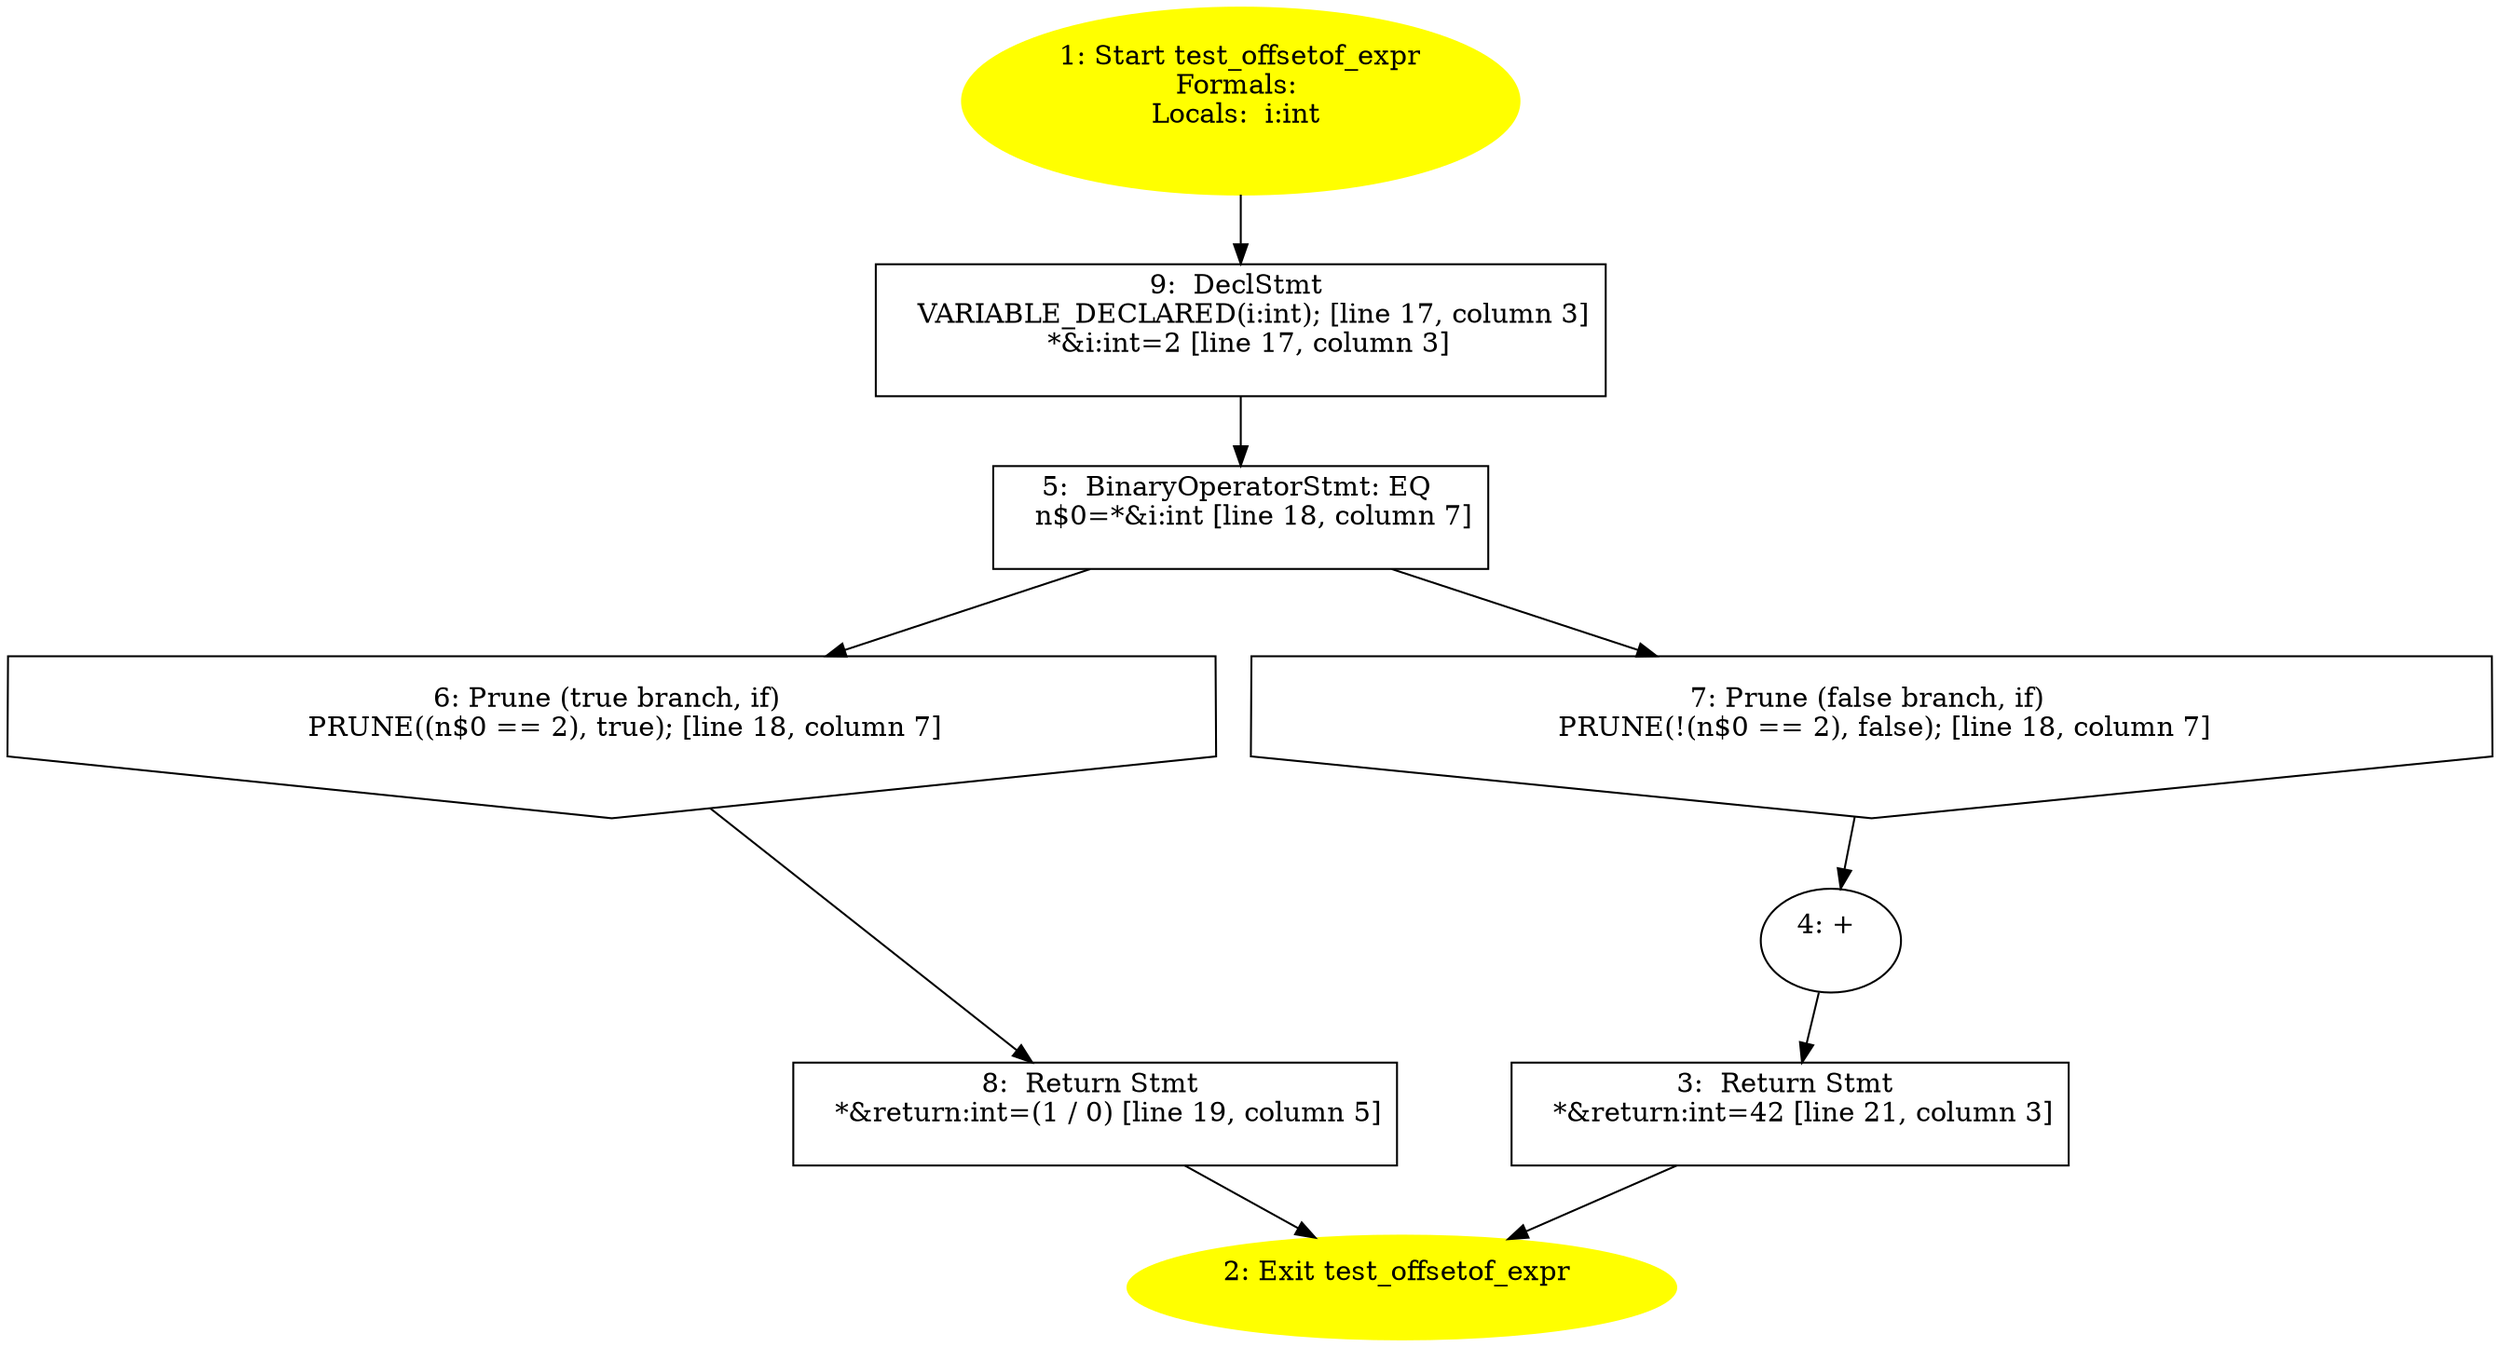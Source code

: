 /* @generated */
digraph cfg {
"test_offsetof_expr.8f3e634fd0f68dff5e4bfedc8f65a55f_1" [label="1: Start test_offsetof_expr\nFormals: \nLocals:  i:int \n  " color=yellow style=filled]
	

	 "test_offsetof_expr.8f3e634fd0f68dff5e4bfedc8f65a55f_1" -> "test_offsetof_expr.8f3e634fd0f68dff5e4bfedc8f65a55f_9" ;
"test_offsetof_expr.8f3e634fd0f68dff5e4bfedc8f65a55f_2" [label="2: Exit test_offsetof_expr \n  " color=yellow style=filled]
	

"test_offsetof_expr.8f3e634fd0f68dff5e4bfedc8f65a55f_3" [label="3:  Return Stmt \n   *&return:int=42 [line 21, column 3]\n " shape="box"]
	

	 "test_offsetof_expr.8f3e634fd0f68dff5e4bfedc8f65a55f_3" -> "test_offsetof_expr.8f3e634fd0f68dff5e4bfedc8f65a55f_2" ;
"test_offsetof_expr.8f3e634fd0f68dff5e4bfedc8f65a55f_4" [label="4: + \n  " ]
	

	 "test_offsetof_expr.8f3e634fd0f68dff5e4bfedc8f65a55f_4" -> "test_offsetof_expr.8f3e634fd0f68dff5e4bfedc8f65a55f_3" ;
"test_offsetof_expr.8f3e634fd0f68dff5e4bfedc8f65a55f_5" [label="5:  BinaryOperatorStmt: EQ \n   n$0=*&i:int [line 18, column 7]\n " shape="box"]
	

	 "test_offsetof_expr.8f3e634fd0f68dff5e4bfedc8f65a55f_5" -> "test_offsetof_expr.8f3e634fd0f68dff5e4bfedc8f65a55f_6" ;
	 "test_offsetof_expr.8f3e634fd0f68dff5e4bfedc8f65a55f_5" -> "test_offsetof_expr.8f3e634fd0f68dff5e4bfedc8f65a55f_7" ;
"test_offsetof_expr.8f3e634fd0f68dff5e4bfedc8f65a55f_6" [label="6: Prune (true branch, if) \n   PRUNE((n$0 == 2), true); [line 18, column 7]\n " shape="invhouse"]
	

	 "test_offsetof_expr.8f3e634fd0f68dff5e4bfedc8f65a55f_6" -> "test_offsetof_expr.8f3e634fd0f68dff5e4bfedc8f65a55f_8" ;
"test_offsetof_expr.8f3e634fd0f68dff5e4bfedc8f65a55f_7" [label="7: Prune (false branch, if) \n   PRUNE(!(n$0 == 2), false); [line 18, column 7]\n " shape="invhouse"]
	

	 "test_offsetof_expr.8f3e634fd0f68dff5e4bfedc8f65a55f_7" -> "test_offsetof_expr.8f3e634fd0f68dff5e4bfedc8f65a55f_4" ;
"test_offsetof_expr.8f3e634fd0f68dff5e4bfedc8f65a55f_8" [label="8:  Return Stmt \n   *&return:int=(1 / 0) [line 19, column 5]\n " shape="box"]
	

	 "test_offsetof_expr.8f3e634fd0f68dff5e4bfedc8f65a55f_8" -> "test_offsetof_expr.8f3e634fd0f68dff5e4bfedc8f65a55f_2" ;
"test_offsetof_expr.8f3e634fd0f68dff5e4bfedc8f65a55f_9" [label="9:  DeclStmt \n   VARIABLE_DECLARED(i:int); [line 17, column 3]\n  *&i:int=2 [line 17, column 3]\n " shape="box"]
	

	 "test_offsetof_expr.8f3e634fd0f68dff5e4bfedc8f65a55f_9" -> "test_offsetof_expr.8f3e634fd0f68dff5e4bfedc8f65a55f_5" ;
}
